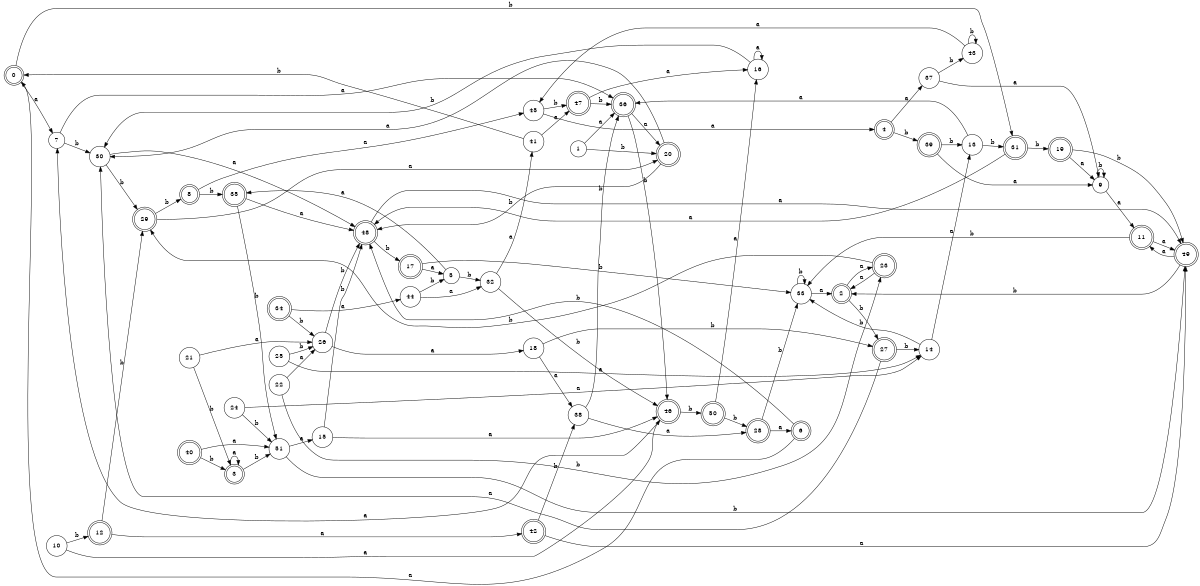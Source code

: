 digraph n42_9 {
__start0 [label="" shape="none"];

rankdir=LR;
size="8,5";

s0 [style="rounded,filled", color="black", fillcolor="white" shape="doublecircle", label="0"];
s1 [style="filled", color="black", fillcolor="white" shape="circle", label="1"];
s2 [style="rounded,filled", color="black", fillcolor="white" shape="doublecircle", label="2"];
s3 [style="rounded,filled", color="black", fillcolor="white" shape="doublecircle", label="3"];
s4 [style="rounded,filled", color="black", fillcolor="white" shape="doublecircle", label="4"];
s5 [style="filled", color="black", fillcolor="white" shape="circle", label="5"];
s6 [style="rounded,filled", color="black", fillcolor="white" shape="doublecircle", label="6"];
s7 [style="filled", color="black", fillcolor="white" shape="circle", label="7"];
s8 [style="rounded,filled", color="black", fillcolor="white" shape="doublecircle", label="8"];
s9 [style="filled", color="black", fillcolor="white" shape="circle", label="9"];
s10 [style="filled", color="black", fillcolor="white" shape="circle", label="10"];
s11 [style="rounded,filled", color="black", fillcolor="white" shape="doublecircle", label="11"];
s12 [style="rounded,filled", color="black", fillcolor="white" shape="doublecircle", label="12"];
s13 [style="filled", color="black", fillcolor="white" shape="circle", label="13"];
s14 [style="filled", color="black", fillcolor="white" shape="circle", label="14"];
s15 [style="filled", color="black", fillcolor="white" shape="circle", label="15"];
s16 [style="filled", color="black", fillcolor="white" shape="circle", label="16"];
s17 [style="rounded,filled", color="black", fillcolor="white" shape="doublecircle", label="17"];
s18 [style="filled", color="black", fillcolor="white" shape="circle", label="18"];
s19 [style="rounded,filled", color="black", fillcolor="white" shape="doublecircle", label="19"];
s20 [style="rounded,filled", color="black", fillcolor="white" shape="doublecircle", label="20"];
s21 [style="filled", color="black", fillcolor="white" shape="circle", label="21"];
s22 [style="filled", color="black", fillcolor="white" shape="circle", label="22"];
s23 [style="rounded,filled", color="black", fillcolor="white" shape="doublecircle", label="23"];
s24 [style="filled", color="black", fillcolor="white" shape="circle", label="24"];
s25 [style="filled", color="black", fillcolor="white" shape="circle", label="25"];
s26 [style="filled", color="black", fillcolor="white" shape="circle", label="26"];
s27 [style="rounded,filled", color="black", fillcolor="white" shape="doublecircle", label="27"];
s28 [style="rounded,filled", color="black", fillcolor="white" shape="doublecircle", label="28"];
s29 [style="rounded,filled", color="black", fillcolor="white" shape="doublecircle", label="29"];
s30 [style="filled", color="black", fillcolor="white" shape="circle", label="30"];
s31 [style="rounded,filled", color="black", fillcolor="white" shape="doublecircle", label="31"];
s32 [style="filled", color="black", fillcolor="white" shape="circle", label="32"];
s33 [style="filled", color="black", fillcolor="white" shape="circle", label="33"];
s34 [style="rounded,filled", color="black", fillcolor="white" shape="doublecircle", label="34"];
s35 [style="rounded,filled", color="black", fillcolor="white" shape="doublecircle", label="35"];
s36 [style="rounded,filled", color="black", fillcolor="white" shape="doublecircle", label="36"];
s37 [style="filled", color="black", fillcolor="white" shape="circle", label="37"];
s38 [style="filled", color="black", fillcolor="white" shape="circle", label="38"];
s39 [style="rounded,filled", color="black", fillcolor="white" shape="doublecircle", label="39"];
s40 [style="rounded,filled", color="black", fillcolor="white" shape="doublecircle", label="40"];
s41 [style="filled", color="black", fillcolor="white" shape="circle", label="41"];
s42 [style="rounded,filled", color="black", fillcolor="white" shape="doublecircle", label="42"];
s43 [style="filled", color="black", fillcolor="white" shape="circle", label="43"];
s44 [style="filled", color="black", fillcolor="white" shape="circle", label="44"];
s45 [style="filled", color="black", fillcolor="white" shape="circle", label="45"];
s46 [style="rounded,filled", color="black", fillcolor="white" shape="doublecircle", label="46"];
s47 [style="rounded,filled", color="black", fillcolor="white" shape="doublecircle", label="47"];
s48 [style="rounded,filled", color="black", fillcolor="white" shape="doublecircle", label="48"];
s49 [style="rounded,filled", color="black", fillcolor="white" shape="doublecircle", label="49"];
s50 [style="rounded,filled", color="black", fillcolor="white" shape="doublecircle", label="50"];
s51 [style="filled", color="black", fillcolor="white" shape="circle", label="51"];
s0 -> s7 [label="a"];
s0 -> s31 [label="b"];
s1 -> s36 [label="a"];
s1 -> s20 [label="b"];
s2 -> s23 [label="a"];
s2 -> s27 [label="b"];
s3 -> s3 [label="a"];
s3 -> s51 [label="b"];
s4 -> s37 [label="a"];
s4 -> s39 [label="b"];
s5 -> s35 [label="a"];
s5 -> s32 [label="b"];
s6 -> s0 [label="a"];
s6 -> s48 [label="b"];
s7 -> s36 [label="a"];
s7 -> s30 [label="b"];
s8 -> s45 [label="a"];
s8 -> s35 [label="b"];
s9 -> s11 [label="a"];
s9 -> s9 [label="b"];
s10 -> s46 [label="a"];
s10 -> s12 [label="b"];
s11 -> s49 [label="a"];
s11 -> s33 [label="b"];
s12 -> s42 [label="a"];
s12 -> s29 [label="b"];
s13 -> s36 [label="a"];
s13 -> s31 [label="b"];
s14 -> s13 [label="a"];
s14 -> s33 [label="b"];
s15 -> s46 [label="a"];
s15 -> s48 [label="b"];
s16 -> s16 [label="a"];
s16 -> s30 [label="b"];
s17 -> s5 [label="a"];
s17 -> s33 [label="b"];
s18 -> s38 [label="a"];
s18 -> s27 [label="b"];
s19 -> s9 [label="a"];
s19 -> s49 [label="b"];
s20 -> s30 [label="a"];
s20 -> s48 [label="b"];
s21 -> s26 [label="a"];
s21 -> s3 [label="b"];
s22 -> s26 [label="a"];
s22 -> s23 [label="b"];
s23 -> s2 [label="a"];
s23 -> s29 [label="b"];
s24 -> s14 [label="a"];
s24 -> s51 [label="b"];
s25 -> s14 [label="a"];
s25 -> s26 [label="b"];
s26 -> s18 [label="a"];
s26 -> s48 [label="b"];
s27 -> s30 [label="a"];
s27 -> s14 [label="b"];
s28 -> s6 [label="a"];
s28 -> s33 [label="b"];
s29 -> s20 [label="a"];
s29 -> s8 [label="b"];
s30 -> s48 [label="a"];
s30 -> s29 [label="b"];
s31 -> s48 [label="a"];
s31 -> s19 [label="b"];
s32 -> s41 [label="a"];
s32 -> s46 [label="b"];
s33 -> s2 [label="a"];
s33 -> s33 [label="b"];
s34 -> s44 [label="a"];
s34 -> s26 [label="b"];
s35 -> s48 [label="a"];
s35 -> s51 [label="b"];
s36 -> s20 [label="a"];
s36 -> s46 [label="b"];
s37 -> s9 [label="a"];
s37 -> s43 [label="b"];
s38 -> s28 [label="a"];
s38 -> s36 [label="b"];
s39 -> s9 [label="a"];
s39 -> s13 [label="b"];
s40 -> s51 [label="a"];
s40 -> s3 [label="b"];
s41 -> s47 [label="a"];
s41 -> s0 [label="b"];
s42 -> s49 [label="a"];
s42 -> s38 [label="b"];
s43 -> s45 [label="a"];
s43 -> s43 [label="b"];
s44 -> s32 [label="a"];
s44 -> s5 [label="b"];
s45 -> s4 [label="a"];
s45 -> s47 [label="b"];
s46 -> s7 [label="a"];
s46 -> s50 [label="b"];
s47 -> s16 [label="a"];
s47 -> s36 [label="b"];
s48 -> s49 [label="a"];
s48 -> s17 [label="b"];
s49 -> s11 [label="a"];
s49 -> s2 [label="b"];
s50 -> s16 [label="a"];
s50 -> s28 [label="b"];
s51 -> s15 [label="a"];
s51 -> s49 [label="b"];

}